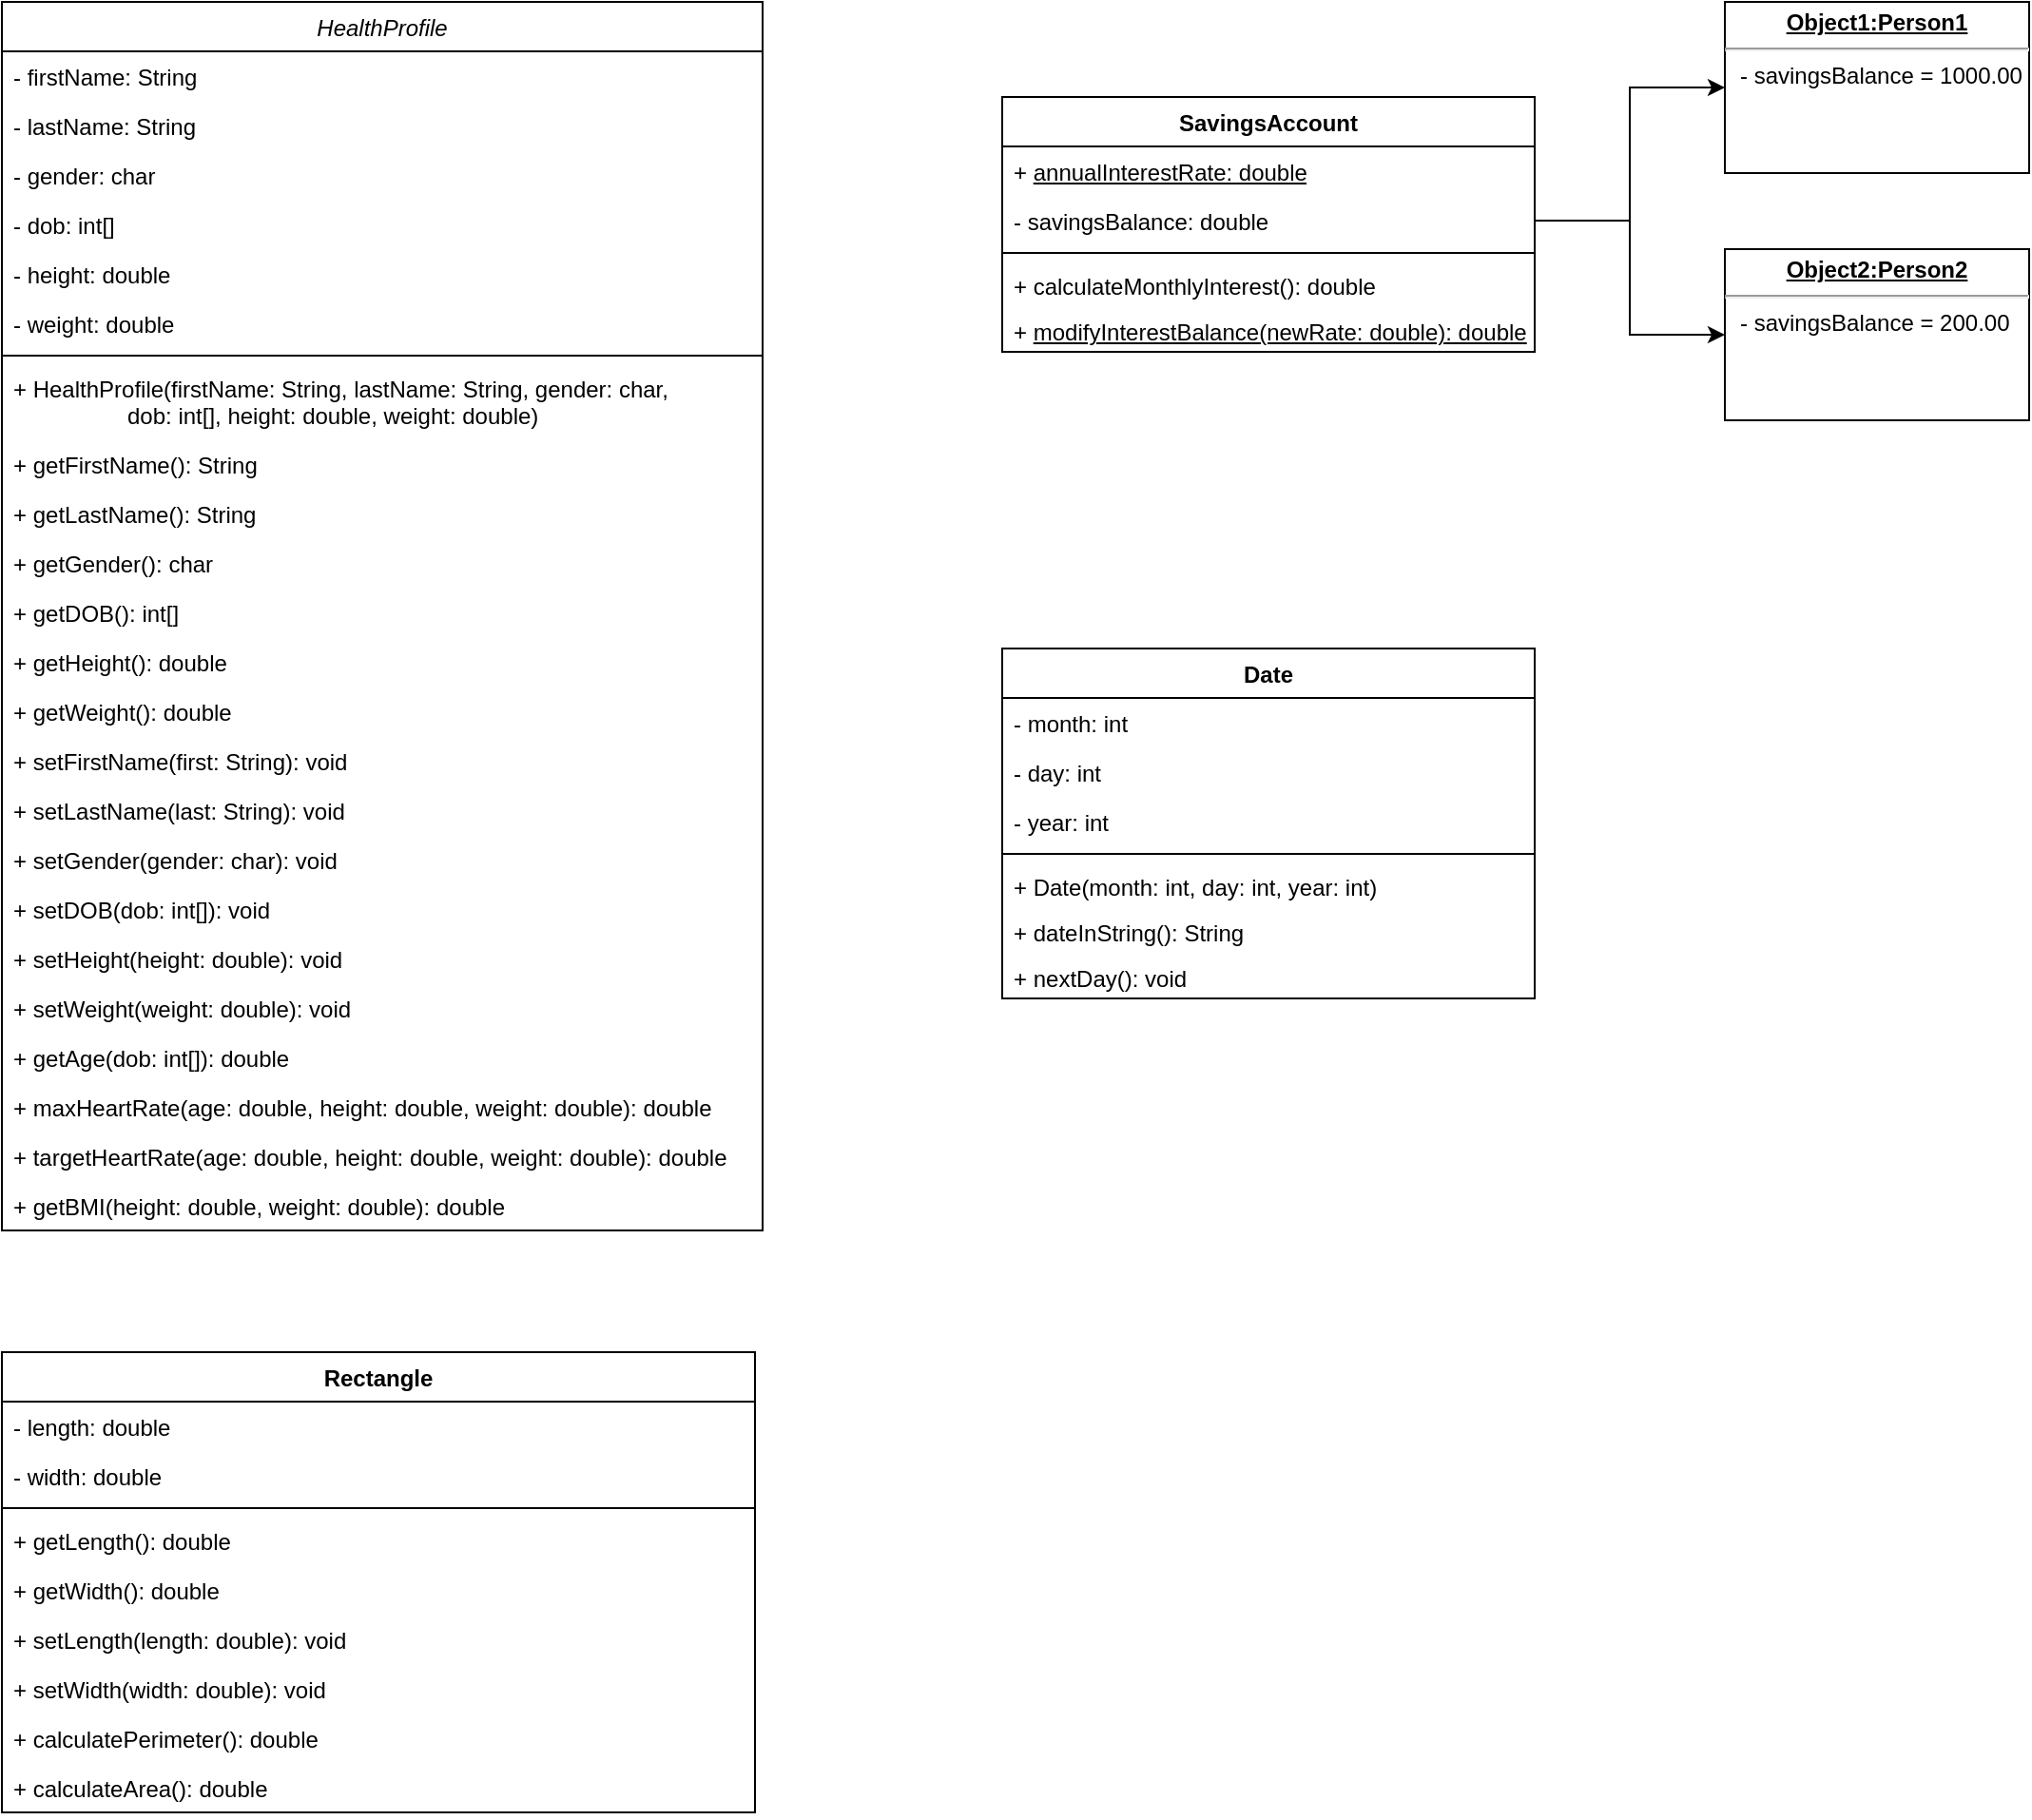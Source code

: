 <mxfile version="21.8.2" type="github">
  <diagram id="C5RBs43oDa-KdzZeNtuy" name="Page-1">
    <mxGraphModel dx="1116" dy="527" grid="1" gridSize="10" guides="1" tooltips="1" connect="1" arrows="1" fold="1" page="1" pageScale="1" pageWidth="827" pageHeight="1169" math="0" shadow="0">
      <root>
        <mxCell id="WIyWlLk6GJQsqaUBKTNV-0" />
        <mxCell id="WIyWlLk6GJQsqaUBKTNV-1" parent="WIyWlLk6GJQsqaUBKTNV-0" />
        <mxCell id="zkfFHV4jXpPFQw0GAbJ--0" value="HealthProfile" style="swimlane;fontStyle=2;align=center;verticalAlign=top;childLayout=stackLayout;horizontal=1;startSize=26;horizontalStack=0;resizeParent=1;resizeLast=0;collapsible=1;marginBottom=0;rounded=0;shadow=0;strokeWidth=1;" parent="WIyWlLk6GJQsqaUBKTNV-1" vertex="1">
          <mxGeometry x="214" y="20" width="400" height="646" as="geometry">
            <mxRectangle x="230" y="140" width="160" height="26" as="alternateBounds" />
          </mxGeometry>
        </mxCell>
        <mxCell id="zkfFHV4jXpPFQw0GAbJ--1" value="- firstName: String    " style="text;align=left;verticalAlign=top;spacingLeft=4;spacingRight=4;overflow=hidden;rotatable=0;points=[[0,0.5],[1,0.5]];portConstraint=eastwest;" parent="zkfFHV4jXpPFQw0GAbJ--0" vertex="1">
          <mxGeometry y="26" width="400" height="26" as="geometry" />
        </mxCell>
        <mxCell id="V3O1jNU3Cwwis8BsvaO6-0" value="- lastName: String" style="text;align=left;verticalAlign=top;spacingLeft=4;spacingRight=4;overflow=hidden;rotatable=0;points=[[0,0.5],[1,0.5]];portConstraint=eastwest;rounded=0;shadow=0;html=0;" vertex="1" parent="zkfFHV4jXpPFQw0GAbJ--0">
          <mxGeometry y="52" width="400" height="26" as="geometry" />
        </mxCell>
        <mxCell id="zkfFHV4jXpPFQw0GAbJ--2" value="- gender: char" style="text;align=left;verticalAlign=top;spacingLeft=4;spacingRight=4;overflow=hidden;rotatable=0;points=[[0,0.5],[1,0.5]];portConstraint=eastwest;rounded=0;shadow=0;html=0;" parent="zkfFHV4jXpPFQw0GAbJ--0" vertex="1">
          <mxGeometry y="78" width="400" height="26" as="geometry" />
        </mxCell>
        <mxCell id="V3O1jNU3Cwwis8BsvaO6-1" value="- dob: int[]" style="text;align=left;verticalAlign=top;spacingLeft=4;spacingRight=4;overflow=hidden;rotatable=0;points=[[0,0.5],[1,0.5]];portConstraint=eastwest;rounded=0;shadow=0;html=0;" vertex="1" parent="zkfFHV4jXpPFQw0GAbJ--0">
          <mxGeometry y="104" width="400" height="26" as="geometry" />
        </mxCell>
        <mxCell id="V3O1jNU3Cwwis8BsvaO6-3" value="- height: double" style="text;align=left;verticalAlign=top;spacingLeft=4;spacingRight=4;overflow=hidden;rotatable=0;points=[[0,0.5],[1,0.5]];portConstraint=eastwest;rounded=0;shadow=0;html=0;" vertex="1" parent="zkfFHV4jXpPFQw0GAbJ--0">
          <mxGeometry y="130" width="400" height="26" as="geometry" />
        </mxCell>
        <mxCell id="V3O1jNU3Cwwis8BsvaO6-5" value="- weight: double" style="text;align=left;verticalAlign=top;spacingLeft=4;spacingRight=4;overflow=hidden;rotatable=0;points=[[0,0.5],[1,0.5]];portConstraint=eastwest;rounded=0;shadow=0;html=0;" vertex="1" parent="zkfFHV4jXpPFQw0GAbJ--0">
          <mxGeometry y="156" width="400" height="26" as="geometry" />
        </mxCell>
        <mxCell id="zkfFHV4jXpPFQw0GAbJ--4" value="" style="line;html=1;strokeWidth=1;align=left;verticalAlign=middle;spacingTop=-1;spacingLeft=3;spacingRight=3;rotatable=0;labelPosition=right;points=[];portConstraint=eastwest;" parent="zkfFHV4jXpPFQw0GAbJ--0" vertex="1">
          <mxGeometry y="182" width="400" height="8" as="geometry" />
        </mxCell>
        <mxCell id="zkfFHV4jXpPFQw0GAbJ--5" value="+ HealthProfile(firstName: String, lastName: String, gender: char, &#xa;                &#x9; dob: int[], height: double, weight: double)" style="text;align=left;verticalAlign=top;spacingLeft=4;spacingRight=4;overflow=hidden;rotatable=0;points=[[0,0.5],[1,0.5]];portConstraint=eastwest;" parent="zkfFHV4jXpPFQw0GAbJ--0" vertex="1">
          <mxGeometry y="190" width="400" height="40" as="geometry" />
        </mxCell>
        <mxCell id="JkdZALtPlWqIw-WNHbWa-8" value="+ getFirstName(): String" style="text;align=left;verticalAlign=top;spacingLeft=4;spacingRight=4;overflow=hidden;rotatable=0;points=[[0,0.5],[1,0.5]];portConstraint=eastwest;" parent="zkfFHV4jXpPFQw0GAbJ--0" vertex="1">
          <mxGeometry y="230" width="400" height="26" as="geometry" />
        </mxCell>
        <mxCell id="V3O1jNU3Cwwis8BsvaO6-7" value="+ getLastName(): String" style="text;align=left;verticalAlign=top;spacingLeft=4;spacingRight=4;overflow=hidden;rotatable=0;points=[[0,0.5],[1,0.5]];portConstraint=eastwest;" vertex="1" parent="zkfFHV4jXpPFQw0GAbJ--0">
          <mxGeometry y="256" width="400" height="26" as="geometry" />
        </mxCell>
        <mxCell id="V3O1jNU3Cwwis8BsvaO6-8" value="+ getGender(): char" style="text;align=left;verticalAlign=top;spacingLeft=4;spacingRight=4;overflow=hidden;rotatable=0;points=[[0,0.5],[1,0.5]];portConstraint=eastwest;" vertex="1" parent="zkfFHV4jXpPFQw0GAbJ--0">
          <mxGeometry y="282" width="400" height="26" as="geometry" />
        </mxCell>
        <mxCell id="V3O1jNU3Cwwis8BsvaO6-9" value="+ getDOB(): int[]" style="text;align=left;verticalAlign=top;spacingLeft=4;spacingRight=4;overflow=hidden;rotatable=0;points=[[0,0.5],[1,0.5]];portConstraint=eastwest;" vertex="1" parent="zkfFHV4jXpPFQw0GAbJ--0">
          <mxGeometry y="308" width="400" height="26" as="geometry" />
        </mxCell>
        <mxCell id="V3O1jNU3Cwwis8BsvaO6-10" value="+ getHeight(): double" style="text;align=left;verticalAlign=top;spacingLeft=4;spacingRight=4;overflow=hidden;rotatable=0;points=[[0,0.5],[1,0.5]];portConstraint=eastwest;" vertex="1" parent="zkfFHV4jXpPFQw0GAbJ--0">
          <mxGeometry y="334" width="400" height="26" as="geometry" />
        </mxCell>
        <mxCell id="V3O1jNU3Cwwis8BsvaO6-12" value="+ getWeight(): double" style="text;align=left;verticalAlign=top;spacingLeft=4;spacingRight=4;overflow=hidden;rotatable=0;points=[[0,0.5],[1,0.5]];portConstraint=eastwest;" vertex="1" parent="zkfFHV4jXpPFQw0GAbJ--0">
          <mxGeometry y="360" width="400" height="26" as="geometry" />
        </mxCell>
        <mxCell id="JkdZALtPlWqIw-WNHbWa-12" value="+ setFirstName(first: String): void" style="text;align=left;verticalAlign=top;spacingLeft=4;spacingRight=4;overflow=hidden;rotatable=0;points=[[0,0.5],[1,0.5]];portConstraint=eastwest;" parent="zkfFHV4jXpPFQw0GAbJ--0" vertex="1">
          <mxGeometry y="386" width="400" height="26" as="geometry" />
        </mxCell>
        <mxCell id="V3O1jNU3Cwwis8BsvaO6-15" value="+ setLastName(last: String): void" style="text;align=left;verticalAlign=top;spacingLeft=4;spacingRight=4;overflow=hidden;rotatable=0;points=[[0,0.5],[1,0.5]];portConstraint=eastwest;" vertex="1" parent="zkfFHV4jXpPFQw0GAbJ--0">
          <mxGeometry y="412" width="400" height="26" as="geometry" />
        </mxCell>
        <mxCell id="V3O1jNU3Cwwis8BsvaO6-16" value="+ setGender(gender: char): void" style="text;align=left;verticalAlign=top;spacingLeft=4;spacingRight=4;overflow=hidden;rotatable=0;points=[[0,0.5],[1,0.5]];portConstraint=eastwest;" vertex="1" parent="zkfFHV4jXpPFQw0GAbJ--0">
          <mxGeometry y="438" width="400" height="26" as="geometry" />
        </mxCell>
        <mxCell id="V3O1jNU3Cwwis8BsvaO6-17" value="+ setDOB(dob: int[]): void" style="text;align=left;verticalAlign=top;spacingLeft=4;spacingRight=4;overflow=hidden;rotatable=0;points=[[0,0.5],[1,0.5]];portConstraint=eastwest;" vertex="1" parent="zkfFHV4jXpPFQw0GAbJ--0">
          <mxGeometry y="464" width="400" height="26" as="geometry" />
        </mxCell>
        <mxCell id="V3O1jNU3Cwwis8BsvaO6-18" value="+ setHeight(height: double): void" style="text;align=left;verticalAlign=top;spacingLeft=4;spacingRight=4;overflow=hidden;rotatable=0;points=[[0,0.5],[1,0.5]];portConstraint=eastwest;" vertex="1" parent="zkfFHV4jXpPFQw0GAbJ--0">
          <mxGeometry y="490" width="400" height="26" as="geometry" />
        </mxCell>
        <mxCell id="V3O1jNU3Cwwis8BsvaO6-19" value="+ setWeight(weight: double): void" style="text;align=left;verticalAlign=top;spacingLeft=4;spacingRight=4;overflow=hidden;rotatable=0;points=[[0,0.5],[1,0.5]];portConstraint=eastwest;" vertex="1" parent="zkfFHV4jXpPFQw0GAbJ--0">
          <mxGeometry y="516" width="400" height="26" as="geometry" />
        </mxCell>
        <mxCell id="V3O1jNU3Cwwis8BsvaO6-20" value="+ getAge(dob: int[]): double" style="text;align=left;verticalAlign=top;spacingLeft=4;spacingRight=4;overflow=hidden;rotatable=0;points=[[0,0.5],[1,0.5]];portConstraint=eastwest;" vertex="1" parent="zkfFHV4jXpPFQw0GAbJ--0">
          <mxGeometry y="542" width="400" height="26" as="geometry" />
        </mxCell>
        <mxCell id="V3O1jNU3Cwwis8BsvaO6-21" value="+ maxHeartRate(age: double, height: double, weight: double): double" style="text;align=left;verticalAlign=top;spacingLeft=4;spacingRight=4;overflow=hidden;rotatable=0;points=[[0,0.5],[1,0.5]];portConstraint=eastwest;" vertex="1" parent="zkfFHV4jXpPFQw0GAbJ--0">
          <mxGeometry y="568" width="400" height="26" as="geometry" />
        </mxCell>
        <mxCell id="V3O1jNU3Cwwis8BsvaO6-24" value="+ targetHeartRate(age: double, height: double, weight: double): double" style="text;align=left;verticalAlign=top;spacingLeft=4;spacingRight=4;overflow=hidden;rotatable=0;points=[[0,0.5],[1,0.5]];portConstraint=eastwest;" vertex="1" parent="zkfFHV4jXpPFQw0GAbJ--0">
          <mxGeometry y="594" width="400" height="26" as="geometry" />
        </mxCell>
        <mxCell id="V3O1jNU3Cwwis8BsvaO6-25" value="+ getBMI(height: double, weight: double): double" style="text;align=left;verticalAlign=top;spacingLeft=4;spacingRight=4;overflow=hidden;rotatable=0;points=[[0,0.5],[1,0.5]];portConstraint=eastwest;" vertex="1" parent="zkfFHV4jXpPFQw0GAbJ--0">
          <mxGeometry y="620" width="400" height="26" as="geometry" />
        </mxCell>
        <mxCell id="V3O1jNU3Cwwis8BsvaO6-26" value="Rectangle" style="swimlane;fontStyle=1;align=center;verticalAlign=top;childLayout=stackLayout;horizontal=1;startSize=26;horizontalStack=0;resizeParent=1;resizeParentMax=0;resizeLast=0;collapsible=1;marginBottom=0;whiteSpace=wrap;html=1;" vertex="1" parent="WIyWlLk6GJQsqaUBKTNV-1">
          <mxGeometry x="214" y="730" width="396" height="242" as="geometry" />
        </mxCell>
        <mxCell id="V3O1jNU3Cwwis8BsvaO6-30" value="- length: double" style="text;strokeColor=none;fillColor=none;align=left;verticalAlign=top;spacingLeft=4;spacingRight=4;overflow=hidden;rotatable=0;points=[[0,0.5],[1,0.5]];portConstraint=eastwest;whiteSpace=wrap;html=1;" vertex="1" parent="V3O1jNU3Cwwis8BsvaO6-26">
          <mxGeometry y="26" width="396" height="26" as="geometry" />
        </mxCell>
        <mxCell id="V3O1jNU3Cwwis8BsvaO6-27" value="- width: double" style="text;strokeColor=none;fillColor=none;align=left;verticalAlign=top;spacingLeft=4;spacingRight=4;overflow=hidden;rotatable=0;points=[[0,0.5],[1,0.5]];portConstraint=eastwest;whiteSpace=wrap;html=1;" vertex="1" parent="V3O1jNU3Cwwis8BsvaO6-26">
          <mxGeometry y="52" width="396" height="26" as="geometry" />
        </mxCell>
        <mxCell id="V3O1jNU3Cwwis8BsvaO6-28" value="" style="line;strokeWidth=1;fillColor=none;align=left;verticalAlign=middle;spacingTop=-1;spacingLeft=3;spacingRight=3;rotatable=0;labelPosition=right;points=[];portConstraint=eastwest;strokeColor=inherit;" vertex="1" parent="V3O1jNU3Cwwis8BsvaO6-26">
          <mxGeometry y="78" width="396" height="8" as="geometry" />
        </mxCell>
        <mxCell id="V3O1jNU3Cwwis8BsvaO6-29" value="+ getLength(): double" style="text;strokeColor=none;fillColor=none;align=left;verticalAlign=top;spacingLeft=4;spacingRight=4;overflow=hidden;rotatable=0;points=[[0,0.5],[1,0.5]];portConstraint=eastwest;whiteSpace=wrap;html=1;" vertex="1" parent="V3O1jNU3Cwwis8BsvaO6-26">
          <mxGeometry y="86" width="396" height="26" as="geometry" />
        </mxCell>
        <mxCell id="V3O1jNU3Cwwis8BsvaO6-31" value="+ getWidth(): double" style="text;strokeColor=none;fillColor=none;align=left;verticalAlign=top;spacingLeft=4;spacingRight=4;overflow=hidden;rotatable=0;points=[[0,0.5],[1,0.5]];portConstraint=eastwest;whiteSpace=wrap;html=1;" vertex="1" parent="V3O1jNU3Cwwis8BsvaO6-26">
          <mxGeometry y="112" width="396" height="26" as="geometry" />
        </mxCell>
        <mxCell id="V3O1jNU3Cwwis8BsvaO6-32" value="+ setLength(length: double): void" style="text;strokeColor=none;fillColor=none;align=left;verticalAlign=top;spacingLeft=4;spacingRight=4;overflow=hidden;rotatable=0;points=[[0,0.5],[1,0.5]];portConstraint=eastwest;whiteSpace=wrap;html=1;" vertex="1" parent="V3O1jNU3Cwwis8BsvaO6-26">
          <mxGeometry y="138" width="396" height="26" as="geometry" />
        </mxCell>
        <mxCell id="V3O1jNU3Cwwis8BsvaO6-34" value="+ setWidth(width: double): void" style="text;strokeColor=none;fillColor=none;align=left;verticalAlign=top;spacingLeft=4;spacingRight=4;overflow=hidden;rotatable=0;points=[[0,0.5],[1,0.5]];portConstraint=eastwest;whiteSpace=wrap;html=1;" vertex="1" parent="V3O1jNU3Cwwis8BsvaO6-26">
          <mxGeometry y="164" width="396" height="26" as="geometry" />
        </mxCell>
        <mxCell id="V3O1jNU3Cwwis8BsvaO6-35" value="+ calculatePerimeter(): double" style="text;strokeColor=none;fillColor=none;align=left;verticalAlign=top;spacingLeft=4;spacingRight=4;overflow=hidden;rotatable=0;points=[[0,0.5],[1,0.5]];portConstraint=eastwest;whiteSpace=wrap;html=1;" vertex="1" parent="V3O1jNU3Cwwis8BsvaO6-26">
          <mxGeometry y="190" width="396" height="26" as="geometry" />
        </mxCell>
        <mxCell id="V3O1jNU3Cwwis8BsvaO6-36" value="+ calculateArea(): double" style="text;strokeColor=none;fillColor=none;align=left;verticalAlign=top;spacingLeft=4;spacingRight=4;overflow=hidden;rotatable=0;points=[[0,0.5],[1,0.5]];portConstraint=eastwest;whiteSpace=wrap;html=1;" vertex="1" parent="V3O1jNU3Cwwis8BsvaO6-26">
          <mxGeometry y="216" width="396" height="26" as="geometry" />
        </mxCell>
        <mxCell id="V3O1jNU3Cwwis8BsvaO6-37" value="SavingsAccount" style="swimlane;fontStyle=1;align=center;verticalAlign=top;childLayout=stackLayout;horizontal=1;startSize=26;horizontalStack=0;resizeParent=1;resizeParentMax=0;resizeLast=0;collapsible=1;marginBottom=0;whiteSpace=wrap;html=1;" vertex="1" parent="WIyWlLk6GJQsqaUBKTNV-1">
          <mxGeometry x="740" y="70" width="280" height="134" as="geometry" />
        </mxCell>
        <mxCell id="V3O1jNU3Cwwis8BsvaO6-38" value="+&amp;nbsp;&lt;u&gt;annualInterestRate: double&lt;/u&gt;" style="text;strokeColor=none;fillColor=none;align=left;verticalAlign=top;spacingLeft=4;spacingRight=4;overflow=hidden;rotatable=0;points=[[0,0.5],[1,0.5]];portConstraint=eastwest;whiteSpace=wrap;html=1;" vertex="1" parent="V3O1jNU3Cwwis8BsvaO6-37">
          <mxGeometry y="26" width="280" height="26" as="geometry" />
        </mxCell>
        <mxCell id="V3O1jNU3Cwwis8BsvaO6-39" value="- savingsBalance: double" style="text;strokeColor=none;fillColor=none;align=left;verticalAlign=top;spacingLeft=4;spacingRight=4;overflow=hidden;rotatable=0;points=[[0,0.5],[1,0.5]];portConstraint=eastwest;whiteSpace=wrap;html=1;" vertex="1" parent="V3O1jNU3Cwwis8BsvaO6-37">
          <mxGeometry y="52" width="280" height="26" as="geometry" />
        </mxCell>
        <mxCell id="V3O1jNU3Cwwis8BsvaO6-40" value="" style="line;strokeWidth=1;fillColor=none;align=left;verticalAlign=middle;spacingTop=-1;spacingLeft=3;spacingRight=3;rotatable=0;labelPosition=right;points=[];portConstraint=eastwest;strokeColor=inherit;" vertex="1" parent="V3O1jNU3Cwwis8BsvaO6-37">
          <mxGeometry y="78" width="280" height="8" as="geometry" />
        </mxCell>
        <mxCell id="V3O1jNU3Cwwis8BsvaO6-41" value="+ calculateMonthlyInterest(): double" style="text;strokeColor=none;fillColor=none;align=left;verticalAlign=top;spacingLeft=4;spacingRight=4;overflow=hidden;rotatable=0;points=[[0,0.5],[1,0.5]];portConstraint=eastwest;whiteSpace=wrap;html=1;" vertex="1" parent="V3O1jNU3Cwwis8BsvaO6-37">
          <mxGeometry y="86" width="280" height="24" as="geometry" />
        </mxCell>
        <mxCell id="V3O1jNU3Cwwis8BsvaO6-49" value="+ &lt;u&gt;modifyInterestBalance(newRate: double): double&lt;/u&gt;" style="text;strokeColor=none;fillColor=none;align=left;verticalAlign=top;spacingLeft=4;spacingRight=4;overflow=hidden;rotatable=0;points=[[0,0.5],[1,0.5]];portConstraint=eastwest;whiteSpace=wrap;html=1;" vertex="1" parent="V3O1jNU3Cwwis8BsvaO6-37">
          <mxGeometry y="110" width="280" height="24" as="geometry" />
        </mxCell>
        <mxCell id="V3O1jNU3Cwwis8BsvaO6-58" value="&lt;p style=&quot;margin:0px;margin-top:4px;text-align:center;text-decoration:underline;&quot;&gt;&lt;b&gt;Object1:Person1&lt;/b&gt;&lt;/p&gt;&lt;hr&gt;&lt;p style=&quot;margin:0px;margin-left:8px;&quot;&gt;- savingsBalance = 1000.00&lt;/p&gt;" style="verticalAlign=top;align=left;overflow=fill;fontSize=12;fontFamily=Helvetica;html=1;whiteSpace=wrap;" vertex="1" parent="WIyWlLk6GJQsqaUBKTNV-1">
          <mxGeometry x="1120" y="20" width="160" height="90" as="geometry" />
        </mxCell>
        <mxCell id="V3O1jNU3Cwwis8BsvaO6-59" style="edgeStyle=orthogonalEdgeStyle;rounded=0;orthogonalLoop=1;jettySize=auto;html=1;exitX=1;exitY=0.5;exitDx=0;exitDy=0;entryX=0;entryY=0.5;entryDx=0;entryDy=0;" edge="1" parent="WIyWlLk6GJQsqaUBKTNV-1" source="V3O1jNU3Cwwis8BsvaO6-39" target="V3O1jNU3Cwwis8BsvaO6-58">
          <mxGeometry relative="1" as="geometry" />
        </mxCell>
        <mxCell id="V3O1jNU3Cwwis8BsvaO6-70" value="&lt;p style=&quot;margin:0px;margin-top:4px;text-align:center;text-decoration:underline;&quot;&gt;&lt;b&gt;Object2:Person2&lt;/b&gt;&lt;/p&gt;&lt;hr&gt;&lt;p style=&quot;margin:0px;margin-left:8px;&quot;&gt;- savingsBalance = 200.00&lt;/p&gt;" style="verticalAlign=top;align=left;overflow=fill;fontSize=12;fontFamily=Helvetica;html=1;whiteSpace=wrap;" vertex="1" parent="WIyWlLk6GJQsqaUBKTNV-1">
          <mxGeometry x="1120" y="150" width="160" height="90" as="geometry" />
        </mxCell>
        <mxCell id="V3O1jNU3Cwwis8BsvaO6-71" style="edgeStyle=orthogonalEdgeStyle;rounded=0;orthogonalLoop=1;jettySize=auto;html=1;exitX=1;exitY=0.5;exitDx=0;exitDy=0;entryX=0;entryY=0.5;entryDx=0;entryDy=0;" edge="1" parent="WIyWlLk6GJQsqaUBKTNV-1" source="V3O1jNU3Cwwis8BsvaO6-39" target="V3O1jNU3Cwwis8BsvaO6-70">
          <mxGeometry relative="1" as="geometry" />
        </mxCell>
        <mxCell id="V3O1jNU3Cwwis8BsvaO6-72" value="Date" style="swimlane;fontStyle=1;align=center;verticalAlign=top;childLayout=stackLayout;horizontal=1;startSize=26;horizontalStack=0;resizeParent=1;resizeParentMax=0;resizeLast=0;collapsible=1;marginBottom=0;whiteSpace=wrap;html=1;" vertex="1" parent="WIyWlLk6GJQsqaUBKTNV-1">
          <mxGeometry x="740" y="360" width="280" height="184" as="geometry" />
        </mxCell>
        <mxCell id="V3O1jNU3Cwwis8BsvaO6-73" value="- month: int" style="text;strokeColor=none;fillColor=none;align=left;verticalAlign=top;spacingLeft=4;spacingRight=4;overflow=hidden;rotatable=0;points=[[0,0.5],[1,0.5]];portConstraint=eastwest;whiteSpace=wrap;html=1;" vertex="1" parent="V3O1jNU3Cwwis8BsvaO6-72">
          <mxGeometry y="26" width="280" height="26" as="geometry" />
        </mxCell>
        <mxCell id="V3O1jNU3Cwwis8BsvaO6-78" value="- day: int" style="text;strokeColor=none;fillColor=none;align=left;verticalAlign=top;spacingLeft=4;spacingRight=4;overflow=hidden;rotatable=0;points=[[0,0.5],[1,0.5]];portConstraint=eastwest;whiteSpace=wrap;html=1;" vertex="1" parent="V3O1jNU3Cwwis8BsvaO6-72">
          <mxGeometry y="52" width="280" height="26" as="geometry" />
        </mxCell>
        <mxCell id="V3O1jNU3Cwwis8BsvaO6-79" value="- year: int" style="text;strokeColor=none;fillColor=none;align=left;verticalAlign=top;spacingLeft=4;spacingRight=4;overflow=hidden;rotatable=0;points=[[0,0.5],[1,0.5]];portConstraint=eastwest;whiteSpace=wrap;html=1;" vertex="1" parent="V3O1jNU3Cwwis8BsvaO6-72">
          <mxGeometry y="78" width="280" height="26" as="geometry" />
        </mxCell>
        <mxCell id="V3O1jNU3Cwwis8BsvaO6-75" value="" style="line;strokeWidth=1;fillColor=none;align=left;verticalAlign=middle;spacingTop=-1;spacingLeft=3;spacingRight=3;rotatable=0;labelPosition=right;points=[];portConstraint=eastwest;strokeColor=inherit;" vertex="1" parent="V3O1jNU3Cwwis8BsvaO6-72">
          <mxGeometry y="104" width="280" height="8" as="geometry" />
        </mxCell>
        <mxCell id="V3O1jNU3Cwwis8BsvaO6-76" value="+ Date(month: int, day: int, year: int)" style="text;strokeColor=none;fillColor=none;align=left;verticalAlign=top;spacingLeft=4;spacingRight=4;overflow=hidden;rotatable=0;points=[[0,0.5],[1,0.5]];portConstraint=eastwest;whiteSpace=wrap;html=1;" vertex="1" parent="V3O1jNU3Cwwis8BsvaO6-72">
          <mxGeometry y="112" width="280" height="24" as="geometry" />
        </mxCell>
        <mxCell id="V3O1jNU3Cwwis8BsvaO6-82" value="+ dateInString(): String" style="text;strokeColor=none;fillColor=none;align=left;verticalAlign=top;spacingLeft=4;spacingRight=4;overflow=hidden;rotatable=0;points=[[0,0.5],[1,0.5]];portConstraint=eastwest;whiteSpace=wrap;html=1;" vertex="1" parent="V3O1jNU3Cwwis8BsvaO6-72">
          <mxGeometry y="136" width="280" height="24" as="geometry" />
        </mxCell>
        <mxCell id="V3O1jNU3Cwwis8BsvaO6-83" value="+ nextDay(): void" style="text;strokeColor=none;fillColor=none;align=left;verticalAlign=top;spacingLeft=4;spacingRight=4;overflow=hidden;rotatable=0;points=[[0,0.5],[1,0.5]];portConstraint=eastwest;whiteSpace=wrap;html=1;" vertex="1" parent="V3O1jNU3Cwwis8BsvaO6-72">
          <mxGeometry y="160" width="280" height="24" as="geometry" />
        </mxCell>
      </root>
    </mxGraphModel>
  </diagram>
</mxfile>
